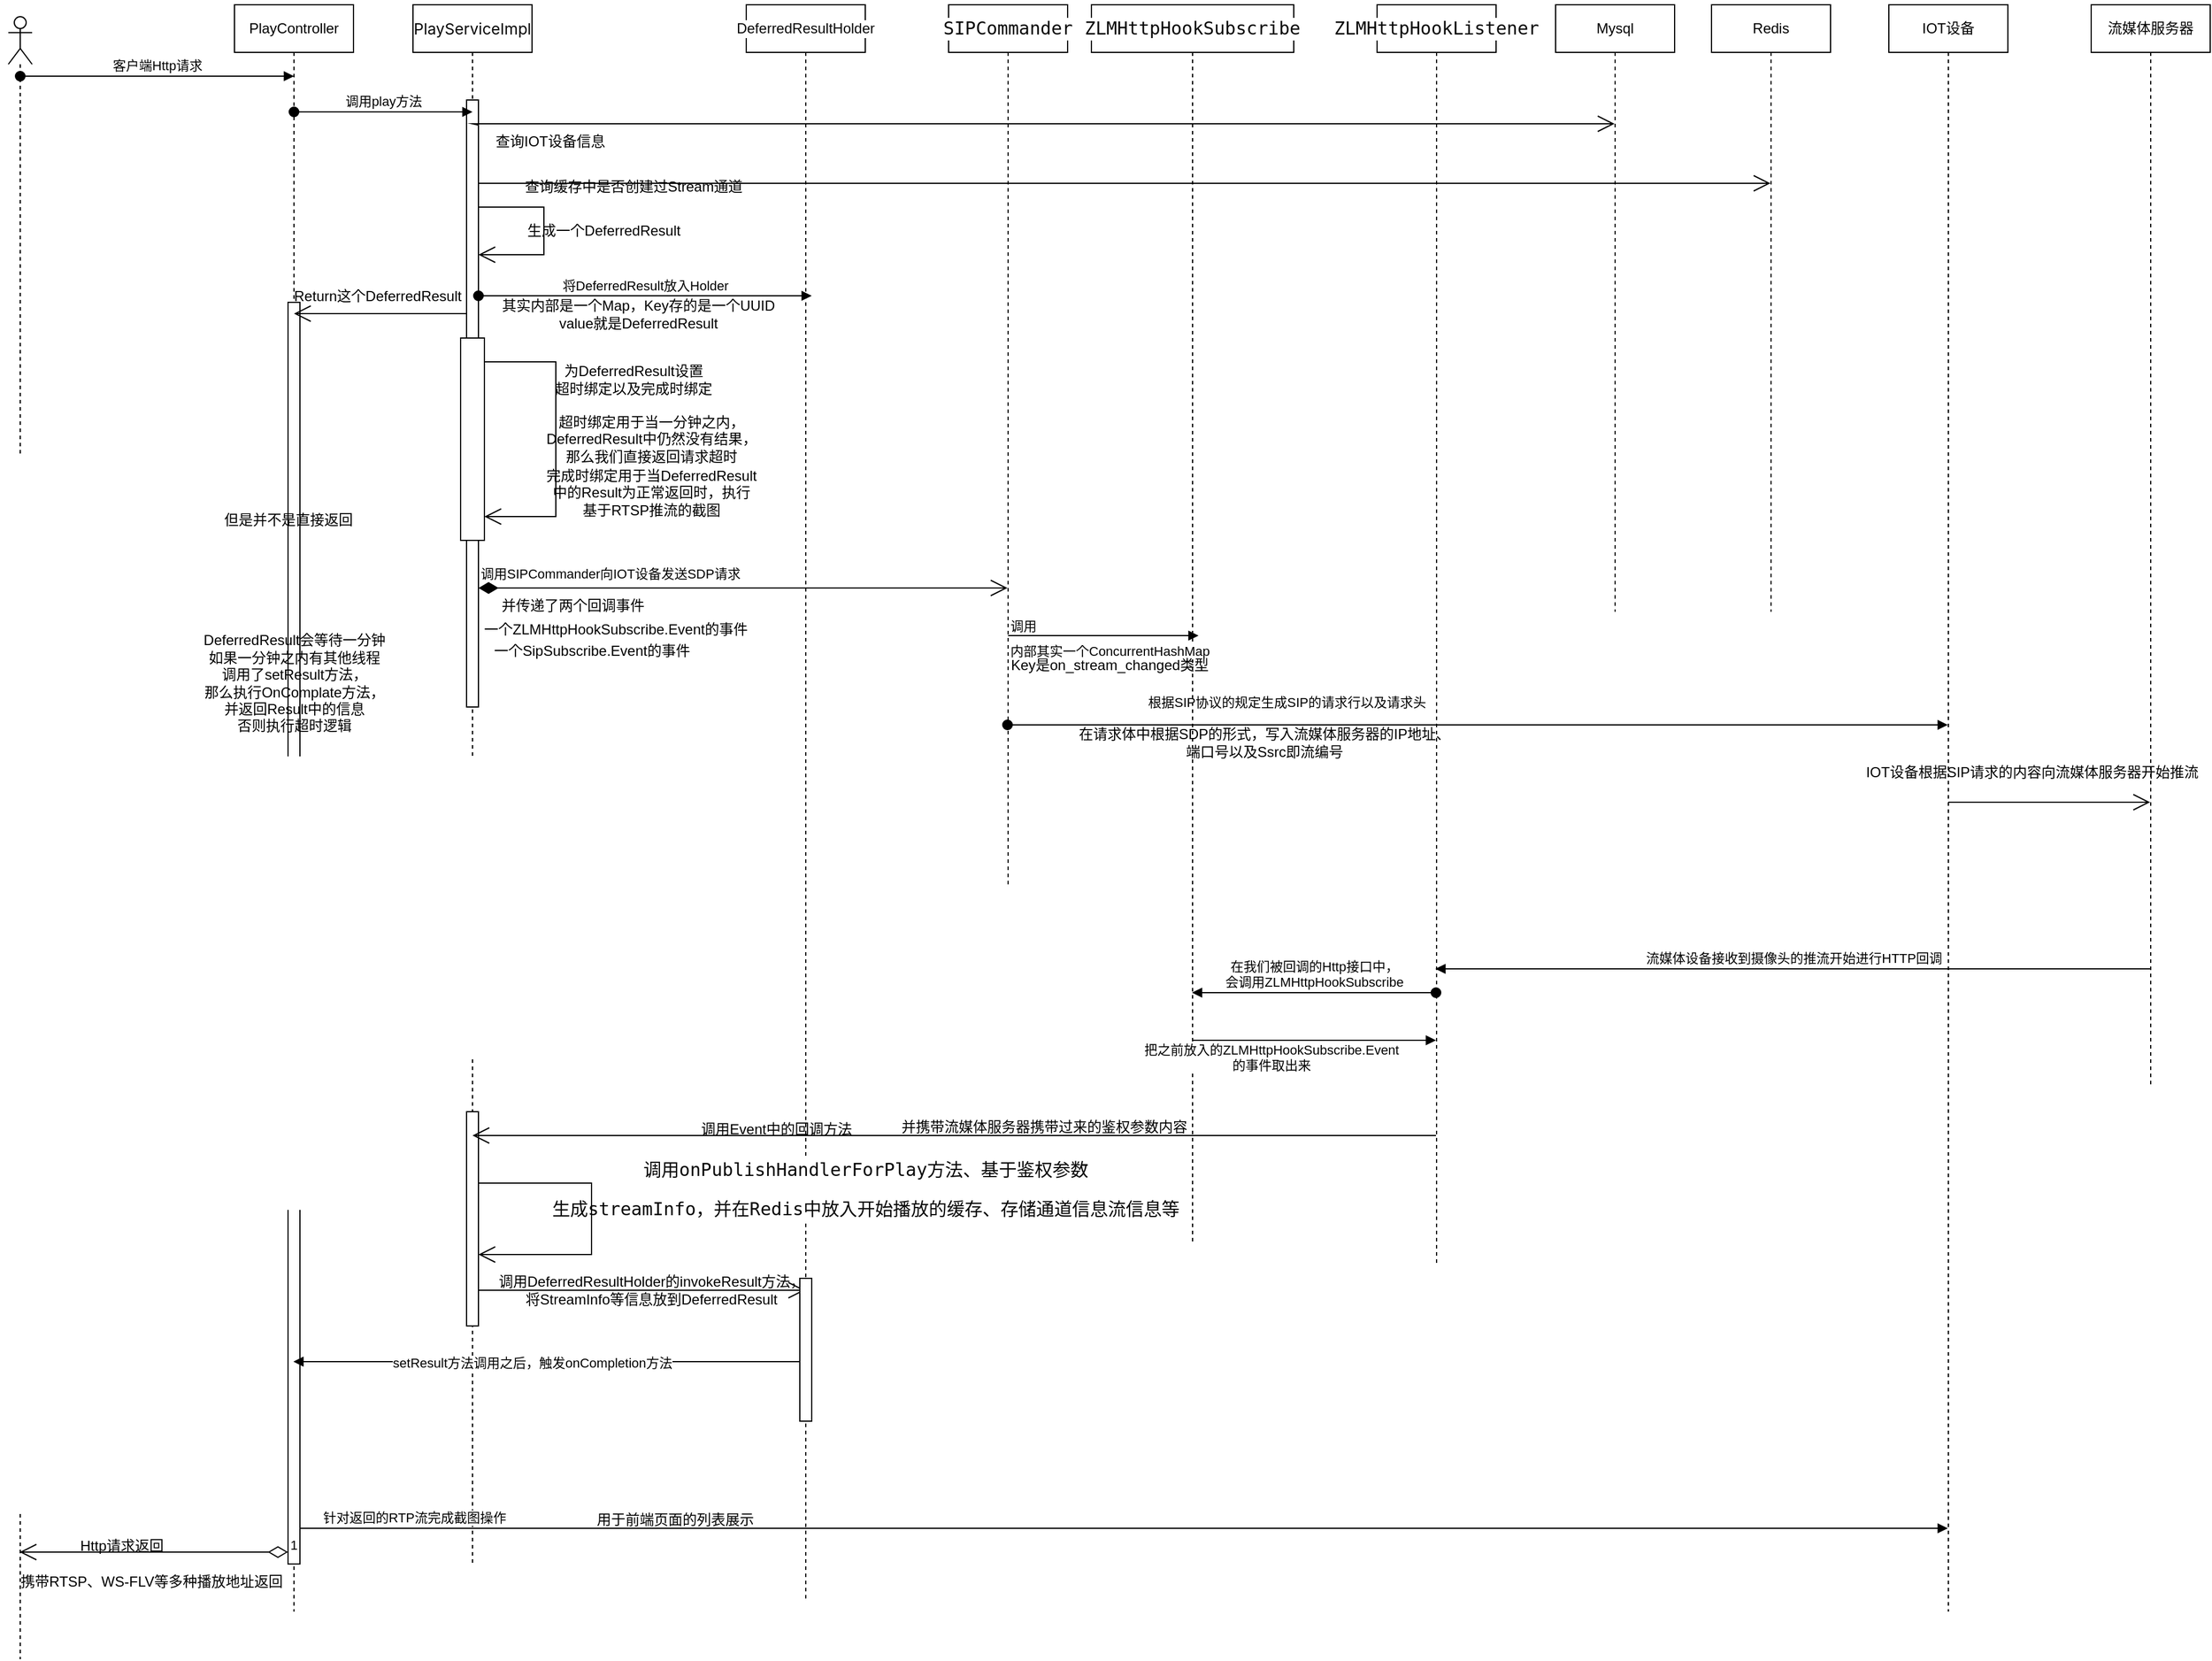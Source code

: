 <mxfile version="23.1.0" type="github">
  <diagram name="第 1 页" id="tmRrwLIW6BtaQIeTCq7Z">
    <mxGraphModel dx="2261" dy="786" grid="1" gridSize="10" guides="1" tooltips="1" connect="1" arrows="1" fold="1" page="1" pageScale="1" pageWidth="827" pageHeight="1169" math="0" shadow="0">
      <root>
        <mxCell id="0" />
        <mxCell id="1" parent="0" />
        <mxCell id="6ezRHixvFWw8Gi5DJeS2-1" value="PlayController" style="shape=umlLifeline;perimeter=lifelinePerimeter;whiteSpace=wrap;html=1;container=1;dropTarget=0;collapsible=0;recursiveResize=0;outlineConnect=0;portConstraint=eastwest;newEdgeStyle={&quot;curved&quot;:0,&quot;rounded&quot;:0};" vertex="1" parent="1">
          <mxGeometry x="-50" y="70" width="100" height="1350" as="geometry" />
        </mxCell>
        <mxCell id="6ezRHixvFWw8Gi5DJeS2-59" value="" style="html=1;points=[[0,0,0,0,5],[0,1,0,0,-5],[1,0,0,0,5],[1,1,0,0,-5]];perimeter=orthogonalPerimeter;outlineConnect=0;targetShapes=umlLifeline;portConstraint=eastwest;newEdgeStyle={&quot;curved&quot;:0,&quot;rounded&quot;:0};" vertex="1" parent="6ezRHixvFWw8Gi5DJeS2-1">
          <mxGeometry x="45" y="250" width="10" height="1060" as="geometry" />
        </mxCell>
        <mxCell id="6ezRHixvFWw8Gi5DJeS2-2" value="&lt;div style=&quot;background-color:#ffffff;color:#080808&quot;&gt;&lt;pre style=&quot;font-family:&#39;Inter&#39;;font-size:9.8pt;&quot;&gt;PlayServiceImpl&lt;/pre&gt;&lt;/div&gt;" style="shape=umlLifeline;perimeter=lifelinePerimeter;whiteSpace=wrap;html=1;container=1;dropTarget=0;collapsible=0;recursiveResize=0;outlineConnect=0;portConstraint=eastwest;newEdgeStyle={&quot;curved&quot;:0,&quot;rounded&quot;:0};" vertex="1" parent="1">
          <mxGeometry x="100" y="70" width="100" height="1310" as="geometry" />
        </mxCell>
        <mxCell id="6ezRHixvFWw8Gi5DJeS2-5" value="" style="html=1;points=[[0,0,0,0,5],[0,1,0,0,-5],[1,0,0,0,5],[1,1,0,0,-5]];perimeter=orthogonalPerimeter;outlineConnect=0;targetShapes=umlLifeline;portConstraint=eastwest;newEdgeStyle={&quot;curved&quot;:0,&quot;rounded&quot;:0};" vertex="1" parent="6ezRHixvFWw8Gi5DJeS2-2">
          <mxGeometry x="45" y="80" width="10" height="510" as="geometry" />
        </mxCell>
        <mxCell id="6ezRHixvFWw8Gi5DJeS2-15" value="" style="endArrow=open;endFill=1;endSize=12;html=1;rounded=0;" edge="1" parent="6ezRHixvFWw8Gi5DJeS2-2" source="6ezRHixvFWw8Gi5DJeS2-5">
          <mxGeometry width="160" relative="1" as="geometry">
            <mxPoint x="55" y="190" as="sourcePoint" />
            <mxPoint x="55" y="210" as="targetPoint" />
            <Array as="points">
              <mxPoint x="110" y="170" />
              <mxPoint x="110" y="210" />
            </Array>
          </mxGeometry>
        </mxCell>
        <mxCell id="6ezRHixvFWw8Gi5DJeS2-18" value="" style="html=1;points=[[0,0,0,0,5],[0,1,0,0,-5],[1,0,0,0,5],[1,1,0,0,-5]];perimeter=orthogonalPerimeter;outlineConnect=0;targetShapes=umlLifeline;portConstraint=eastwest;newEdgeStyle={&quot;curved&quot;:0,&quot;rounded&quot;:0};" vertex="1" parent="6ezRHixvFWw8Gi5DJeS2-2">
          <mxGeometry x="40" y="280" width="20" height="170" as="geometry" />
        </mxCell>
        <mxCell id="6ezRHixvFWw8Gi5DJeS2-19" value="" style="endArrow=open;endFill=1;endSize=12;html=1;rounded=0;" edge="1" parent="6ezRHixvFWw8Gi5DJeS2-2" source="6ezRHixvFWw8Gi5DJeS2-18" target="6ezRHixvFWw8Gi5DJeS2-18">
          <mxGeometry width="160" relative="1" as="geometry">
            <mxPoint x="230" y="340" as="sourcePoint" />
            <mxPoint x="390" y="340" as="targetPoint" />
            <Array as="points">
              <mxPoint x="120" y="300" />
            </Array>
          </mxGeometry>
        </mxCell>
        <mxCell id="6ezRHixvFWw8Gi5DJeS2-49" value="" style="html=1;points=[[0,0,0,0,5],[0,1,0,0,-5],[1,0,0,0,5],[1,1,0,0,-5]];perimeter=orthogonalPerimeter;outlineConnect=0;targetShapes=umlLifeline;portConstraint=eastwest;newEdgeStyle={&quot;curved&quot;:0,&quot;rounded&quot;:0};" vertex="1" parent="6ezRHixvFWw8Gi5DJeS2-2">
          <mxGeometry x="45" y="930" width="10" height="180" as="geometry" />
        </mxCell>
        <mxCell id="6ezRHixvFWw8Gi5DJeS2-3" value="调用play方法" style="html=1;verticalAlign=bottom;startArrow=oval;startFill=1;endArrow=block;startSize=8;curved=0;rounded=0;" edge="1" parent="1">
          <mxGeometry width="60" relative="1" as="geometry">
            <mxPoint y="160" as="sourcePoint" />
            <mxPoint x="150" y="160" as="targetPoint" />
          </mxGeometry>
        </mxCell>
        <mxCell id="6ezRHixvFWw8Gi5DJeS2-4" value="Mysql" style="shape=umlLifeline;perimeter=lifelinePerimeter;whiteSpace=wrap;html=1;container=1;dropTarget=0;collapsible=0;recursiveResize=0;outlineConnect=0;portConstraint=eastwest;newEdgeStyle={&quot;curved&quot;:0,&quot;rounded&quot;:0};" vertex="1" parent="1">
          <mxGeometry x="1060" y="70" width="100" height="510" as="geometry" />
        </mxCell>
        <mxCell id="6ezRHixvFWw8Gi5DJeS2-6" value="" style="endArrow=open;endFill=1;endSize=12;html=1;rounded=0;" edge="1" parent="1" source="6ezRHixvFWw8Gi5DJeS2-7" target="6ezRHixvFWw8Gi5DJeS2-4">
          <mxGeometry width="160" relative="1" as="geometry">
            <mxPoint x="155" y="170" as="sourcePoint" />
            <mxPoint x="250" y="170" as="targetPoint" />
            <Array as="points">
              <mxPoint x="150" y="170" />
              <mxPoint x="220" y="170" />
              <mxPoint x="270" y="170" />
            </Array>
          </mxGeometry>
        </mxCell>
        <mxCell id="6ezRHixvFWw8Gi5DJeS2-8" value="" style="endArrow=open;endFill=1;endSize=12;html=1;rounded=0;" edge="1" parent="1" target="6ezRHixvFWw8Gi5DJeS2-7">
          <mxGeometry width="160" relative="1" as="geometry">
            <mxPoint x="155" y="170" as="sourcePoint" />
            <mxPoint x="310" y="170" as="targetPoint" />
            <Array as="points" />
          </mxGeometry>
        </mxCell>
        <mxCell id="6ezRHixvFWw8Gi5DJeS2-7" value="查询IOT设备信息" style="text;html=1;align=center;verticalAlign=middle;resizable=0;points=[];autosize=1;strokeColor=none;fillColor=none;" vertex="1" parent="1">
          <mxGeometry x="155" y="170" width="120" height="30" as="geometry" />
        </mxCell>
        <mxCell id="6ezRHixvFWw8Gi5DJeS2-9" value="Redis" style="shape=umlLifeline;perimeter=lifelinePerimeter;whiteSpace=wrap;html=1;container=1;dropTarget=0;collapsible=0;recursiveResize=0;outlineConnect=0;portConstraint=eastwest;newEdgeStyle={&quot;curved&quot;:0,&quot;rounded&quot;:0};" vertex="1" parent="1">
          <mxGeometry x="1191" y="70" width="100" height="510" as="geometry" />
        </mxCell>
        <mxCell id="6ezRHixvFWw8Gi5DJeS2-10" value="" style="endArrow=open;endFill=1;endSize=12;html=1;rounded=0;" edge="1" parent="1" target="6ezRHixvFWw8Gi5DJeS2-9">
          <mxGeometry width="160" relative="1" as="geometry">
            <mxPoint x="155" y="220" as="sourcePoint" />
            <mxPoint x="449.5" y="220" as="targetPoint" />
            <Array as="points">
              <mxPoint x="270" y="220" />
            </Array>
          </mxGeometry>
        </mxCell>
        <mxCell id="6ezRHixvFWw8Gi5DJeS2-11" value="查询缓存中是否创建过Stream通道" style="text;html=1;align=center;verticalAlign=middle;resizable=0;points=[];autosize=1;strokeColor=none;fillColor=none;" vertex="1" parent="1">
          <mxGeometry x="180" y="208" width="210" height="30" as="geometry" />
        </mxCell>
        <mxCell id="6ezRHixvFWw8Gi5DJeS2-13" value="&lt;div style=&quot;background-color:#ffffff;color:#080808&quot;&gt;&lt;pre style=&quot;&quot;&gt;&lt;font style=&quot;font-size: 12px;&quot; face=&quot;Helvetica&quot;&gt;DeferredResultHolder&lt;/font&gt;&lt;/pre&gt;&lt;/div&gt;" style="shape=umlLifeline;perimeter=lifelinePerimeter;whiteSpace=wrap;html=1;container=1;dropTarget=0;collapsible=0;recursiveResize=0;outlineConnect=0;portConstraint=eastwest;newEdgeStyle={&quot;curved&quot;:0,&quot;rounded&quot;:0};" vertex="1" parent="1">
          <mxGeometry x="380" y="70" width="100" height="1340" as="geometry" />
        </mxCell>
        <mxCell id="6ezRHixvFWw8Gi5DJeS2-14" value="将DeferredResult放入Holder" style="html=1;verticalAlign=bottom;startArrow=oval;startFill=1;endArrow=block;startSize=8;curved=0;rounded=0;" edge="1" parent="1">
          <mxGeometry width="60" relative="1" as="geometry">
            <mxPoint x="155" y="314.5" as="sourcePoint" />
            <mxPoint x="435" y="314.5" as="targetPoint" />
            <Array as="points" />
          </mxGeometry>
        </mxCell>
        <mxCell id="6ezRHixvFWw8Gi5DJeS2-16" value="生成一个DeferredResult&lt;br&gt;" style="text;html=1;align=center;verticalAlign=middle;resizable=0;points=[];autosize=1;strokeColor=none;fillColor=none;" vertex="1" parent="1">
          <mxGeometry x="185" y="245" width="150" height="30" as="geometry" />
        </mxCell>
        <mxCell id="6ezRHixvFWw8Gi5DJeS2-17" value="其实内部是一个Map，Key存的是一个UUID &lt;br&gt;value就是DeferredResult" style="text;html=1;align=center;verticalAlign=middle;resizable=0;points=[];autosize=1;strokeColor=none;fillColor=none;" vertex="1" parent="1">
          <mxGeometry x="164" y="310" width="250" height="40" as="geometry" />
        </mxCell>
        <mxCell id="6ezRHixvFWw8Gi5DJeS2-20" value="为DeferredResult设置&lt;br style=&quot;border-color: var(--border-color);&quot;&gt;超时绑定以及完成时绑定" style="text;html=1;align=center;verticalAlign=middle;resizable=0;points=[];autosize=1;strokeColor=none;fillColor=none;" vertex="1" parent="1">
          <mxGeometry x="205" y="365" width="160" height="40" as="geometry" />
        </mxCell>
        <mxCell id="6ezRHixvFWw8Gi5DJeS2-22" value="超时绑定用于当一分钟之内，&lt;br&gt;DeferredResult中仍然没有结果，&lt;br&gt;那么我们直接返回请求超时" style="text;html=1;align=center;verticalAlign=middle;resizable=0;points=[];autosize=1;strokeColor=none;fillColor=none;" vertex="1" parent="1">
          <mxGeometry x="200" y="405" width="200" height="60" as="geometry" />
        </mxCell>
        <mxCell id="6ezRHixvFWw8Gi5DJeS2-23" value="完成时绑定用于当DeferredResult&lt;br&gt;中的Result为正常返回时，执行&lt;br&gt;基于RTSP推流的截图" style="text;html=1;align=center;verticalAlign=middle;resizable=0;points=[];autosize=1;strokeColor=none;fillColor=none;" vertex="1" parent="1">
          <mxGeometry x="200" y="450" width="200" height="60" as="geometry" />
        </mxCell>
        <mxCell id="6ezRHixvFWw8Gi5DJeS2-25" value="&lt;div style=&quot;background-color:#ffffff;color:#080808&quot;&gt;&lt;pre style=&quot;font-family:&#39;JetBrains Mono&#39;,monospace;font-size:11.3pt;&quot;&gt;SIPCommander&lt;/pre&gt;&lt;/div&gt;" style="shape=umlLifeline;perimeter=lifelinePerimeter;whiteSpace=wrap;html=1;container=1;dropTarget=0;collapsible=0;recursiveResize=0;outlineConnect=0;portConstraint=eastwest;newEdgeStyle={&quot;curved&quot;:0,&quot;rounded&quot;:0};" vertex="1" parent="1">
          <mxGeometry x="550" y="70" width="100" height="740" as="geometry" />
        </mxCell>
        <mxCell id="6ezRHixvFWw8Gi5DJeS2-26" value="调用SIPCommander向IOT设备发送SDP请求" style="endArrow=open;html=1;endSize=12;startArrow=diamondThin;startSize=14;startFill=1;edgeStyle=orthogonalEdgeStyle;align=left;verticalAlign=bottom;rounded=0;" edge="1" parent="1" source="6ezRHixvFWw8Gi5DJeS2-5" target="6ezRHixvFWw8Gi5DJeS2-25">
          <mxGeometry x="-1" y="3" relative="1" as="geometry">
            <mxPoint x="330" y="390" as="sourcePoint" />
            <mxPoint x="490" y="390" as="targetPoint" />
            <Array as="points">
              <mxPoint x="470" y="560" />
              <mxPoint x="470" y="560" />
            </Array>
          </mxGeometry>
        </mxCell>
        <mxCell id="6ezRHixvFWw8Gi5DJeS2-27" value="IOT设备" style="shape=umlLifeline;perimeter=lifelinePerimeter;whiteSpace=wrap;html=1;container=1;dropTarget=0;collapsible=0;recursiveResize=0;outlineConnect=0;portConstraint=eastwest;newEdgeStyle={&quot;curved&quot;:0,&quot;rounded&quot;:0};" vertex="1" parent="1">
          <mxGeometry x="1340" y="70" width="100" height="1350" as="geometry" />
        </mxCell>
        <mxCell id="6ezRHixvFWw8Gi5DJeS2-28" value="根据SIP协议的规定生成SIP的请求行以及请求头" style="html=1;verticalAlign=bottom;startArrow=oval;startFill=1;endArrow=block;startSize=8;curved=0;rounded=0;" edge="1" parent="1" target="6ezRHixvFWw8Gi5DJeS2-27">
          <mxGeometry x="-0.407" y="10" width="60" relative="1" as="geometry">
            <mxPoint x="599.5" y="675" as="sourcePoint" />
            <mxPoint x="1209.5" y="675" as="targetPoint" />
            <mxPoint as="offset" />
          </mxGeometry>
        </mxCell>
        <mxCell id="6ezRHixvFWw8Gi5DJeS2-30" value="在请求体中根据SDP的形式，写入流媒体服务器的IP地址、&lt;br&gt;端口号以及Ssrc即流编号&lt;div style=&quot;font-size: medium; text-align: start;&quot; data-hash=&quot;d9100ed9ce46d7371fa2b8870e2a03c1&quot; data-version=&quot;3.0.0&quot;&gt;&lt;/div&gt;" style="text;html=1;align=center;verticalAlign=middle;resizable=0;points=[];autosize=1;strokeColor=none;fillColor=none;" vertex="1" parent="1">
          <mxGeometry x="645" y="670" width="340" height="40" as="geometry" />
        </mxCell>
        <mxCell id="6ezRHixvFWw8Gi5DJeS2-32" value="&lt;div style=&quot;background-color:#ffffff;color:#080808&quot;&gt;&lt;pre style=&quot;font-family:&#39;JetBrains Mono&#39;,monospace;font-size:11.3pt;&quot;&gt;ZLMHttpHookSubscribe&lt;/pre&gt;&lt;/div&gt;" style="shape=umlLifeline;perimeter=lifelinePerimeter;whiteSpace=wrap;html=1;container=1;dropTarget=0;collapsible=0;recursiveResize=0;outlineConnect=0;portConstraint=eastwest;newEdgeStyle={&quot;curved&quot;:0,&quot;rounded&quot;:0};" vertex="1" parent="1">
          <mxGeometry x="670" y="70" width="170" height="1040" as="geometry" />
        </mxCell>
        <mxCell id="6ezRHixvFWw8Gi5DJeS2-33" value="内部其实一个ConcurrentHashMap" style="endArrow=block;endFill=1;html=1;edgeStyle=orthogonalEdgeStyle;align=left;verticalAlign=top;rounded=0;" edge="1" parent="1">
          <mxGeometry x="-1" relative="1" as="geometry">
            <mxPoint x="600" y="600" as="sourcePoint" />
            <mxPoint x="760" y="600" as="targetPoint" />
          </mxGeometry>
        </mxCell>
        <mxCell id="6ezRHixvFWw8Gi5DJeS2-34" value="调用" style="edgeLabel;resizable=0;html=1;align=left;verticalAlign=bottom;" connectable="0" vertex="1" parent="6ezRHixvFWw8Gi5DJeS2-33">
          <mxGeometry x="-1" relative="1" as="geometry" />
        </mxCell>
        <mxCell id="6ezRHixvFWw8Gi5DJeS2-35" value="并传递了两个回调事件" style="text;html=1;align=center;verticalAlign=middle;resizable=0;points=[];autosize=1;strokeColor=none;fillColor=none;" vertex="1" parent="1">
          <mxGeometry x="164" y="560" width="140" height="30" as="geometry" />
        </mxCell>
        <mxCell id="6ezRHixvFWw8Gi5DJeS2-36" value="一个ZLMHttpHookSubscribe.Event的事件" style="text;html=1;align=center;verticalAlign=middle;resizable=0;points=[];autosize=1;strokeColor=none;fillColor=none;" vertex="1" parent="1">
          <mxGeometry x="150" y="580" width="240" height="30" as="geometry" />
        </mxCell>
        <mxCell id="6ezRHixvFWw8Gi5DJeS2-37" value="一个SipSubscribe.Event的事件" style="text;html=1;align=center;verticalAlign=middle;resizable=0;points=[];autosize=1;strokeColor=none;fillColor=none;" vertex="1" parent="1">
          <mxGeometry x="155" y="598" width="190" height="30" as="geometry" />
        </mxCell>
        <mxCell id="6ezRHixvFWw8Gi5DJeS2-38" value="Key是on_stream_changed类型" style="text;html=1;align=center;verticalAlign=middle;resizable=0;points=[];autosize=1;strokeColor=none;fillColor=none;" vertex="1" parent="1">
          <mxGeometry x="590" y="610" width="190" height="30" as="geometry" />
        </mxCell>
        <mxCell id="6ezRHixvFWw8Gi5DJeS2-39" value="流媒体服务器" style="shape=umlLifeline;perimeter=lifelinePerimeter;whiteSpace=wrap;html=1;container=1;dropTarget=0;collapsible=0;recursiveResize=0;outlineConnect=0;portConstraint=eastwest;newEdgeStyle={&quot;curved&quot;:0,&quot;rounded&quot;:0};" vertex="1" parent="1">
          <mxGeometry x="1510" y="70" width="100" height="910" as="geometry" />
        </mxCell>
        <mxCell id="6ezRHixvFWw8Gi5DJeS2-40" value="" style="endArrow=open;endFill=1;endSize=12;html=1;rounded=0;" edge="1" parent="1" target="6ezRHixvFWw8Gi5DJeS2-39">
          <mxGeometry width="160" relative="1" as="geometry">
            <mxPoint x="1390" y="740" as="sourcePoint" />
            <mxPoint x="1379.5" y="740" as="targetPoint" />
          </mxGeometry>
        </mxCell>
        <mxCell id="6ezRHixvFWw8Gi5DJeS2-41" value="IOT设备根据SIP请求的内容向流媒体服务器开始推流" style="text;html=1;align=center;verticalAlign=middle;resizable=0;points=[];autosize=1;strokeColor=none;fillColor=none;" vertex="1" parent="1">
          <mxGeometry x="1310" y="700" width="300" height="30" as="geometry" />
        </mxCell>
        <mxCell id="6ezRHixvFWw8Gi5DJeS2-42" value="流媒体设备接收到摄像头的推流开始进行HTTP回调" style="html=1;verticalAlign=bottom;endArrow=block;curved=0;rounded=0;entryX=0.49;entryY=0.825;entryDx=0;entryDy=0;entryPerimeter=0;" edge="1" parent="1">
          <mxGeometry x="-0.001" width="80" relative="1" as="geometry">
            <mxPoint x="1559.5" y="880" as="sourcePoint" />
            <mxPoint x="959" y="880" as="targetPoint" />
            <mxPoint as="offset" />
          </mxGeometry>
        </mxCell>
        <mxCell id="6ezRHixvFWw8Gi5DJeS2-43" value="&lt;div style=&quot;background-color:#ffffff;color:#080808&quot;&gt;&lt;pre style=&quot;font-family:&#39;JetBrains Mono&#39;,monospace;font-size:11.3pt;&quot;&gt;ZLMHttpHookListener&lt;/pre&gt;&lt;/div&gt;" style="shape=umlLifeline;perimeter=lifelinePerimeter;whiteSpace=wrap;html=1;container=1;dropTarget=0;collapsible=0;recursiveResize=0;outlineConnect=0;portConstraint=eastwest;newEdgeStyle={&quot;curved&quot;:0,&quot;rounded&quot;:0};" vertex="1" parent="1">
          <mxGeometry x="910" y="70" width="100" height="1060" as="geometry" />
        </mxCell>
        <mxCell id="6ezRHixvFWw8Gi5DJeS2-44" value="在我们被回调的Http接口中，&lt;br&gt;会调用ZLMHttpHookSubscribe" style="html=1;verticalAlign=bottom;startArrow=oval;startFill=1;endArrow=block;startSize=8;curved=0;rounded=0;" edge="1" parent="1">
          <mxGeometry width="60" relative="1" as="geometry">
            <mxPoint x="959.5" y="900" as="sourcePoint" />
            <mxPoint x="754.5" y="900" as="targetPoint" />
          </mxGeometry>
        </mxCell>
        <mxCell id="6ezRHixvFWw8Gi5DJeS2-45" value="把之前放入的ZLMHttpHookSubscribe.Event&lt;br&gt;的事件取出来" style="html=1;verticalAlign=bottom;endArrow=block;curved=0;rounded=0;" edge="1" parent="1">
          <mxGeometry x="-0.361" y="-30" width="80" relative="1" as="geometry">
            <mxPoint x="754.5" y="940" as="sourcePoint" />
            <mxPoint x="959.5" y="940" as="targetPoint" />
            <mxPoint x="1" as="offset" />
          </mxGeometry>
        </mxCell>
        <mxCell id="6ezRHixvFWw8Gi5DJeS2-47" value="" style="endArrow=open;endFill=1;endSize=12;html=1;rounded=0;" edge="1" parent="1" source="6ezRHixvFWw8Gi5DJeS2-43" target="6ezRHixvFWw8Gi5DJeS2-2">
          <mxGeometry width="160" relative="1" as="geometry">
            <mxPoint x="949.5" y="1020" as="sourcePoint" />
            <mxPoint x="540" y="1020" as="targetPoint" />
            <Array as="points">
              <mxPoint x="530" y="1020" />
            </Array>
          </mxGeometry>
        </mxCell>
        <mxCell id="6ezRHixvFWw8Gi5DJeS2-48" value="调用Event中的回调方法" style="text;html=1;align=center;verticalAlign=middle;resizable=0;points=[];autosize=1;strokeColor=none;fillColor=none;" vertex="1" parent="1">
          <mxGeometry x="330" y="1000" width="150" height="30" as="geometry" />
        </mxCell>
        <mxCell id="6ezRHixvFWw8Gi5DJeS2-52" value="&lt;div style=&quot;background-color:#ffffff;color:#080808&quot;&gt;&lt;pre style=&quot;font-family:&#39;JetBrains Mono&#39;,monospace;font-size:11.3pt;&quot;&gt;调用onPublishHandlerForPlay方法、基于鉴权参数&lt;/pre&gt;&lt;pre style=&quot;font-family:&#39;JetBrains Mono&#39;,monospace;font-size:11.3pt;&quot;&gt;生成streamInfo，并在Redis中放入开始播放的缓存、存储通道信息流信息等&lt;/pre&gt;&lt;/div&gt;" style="text;html=1;align=center;verticalAlign=middle;resizable=0;points=[];autosize=1;strokeColor=none;fillColor=none;" vertex="1" parent="1">
          <mxGeometry x="205" y="1020" width="550" height="90" as="geometry" />
        </mxCell>
        <mxCell id="6ezRHixvFWw8Gi5DJeS2-53" value="并携带流媒体服务器携带过来的鉴权参数内容" style="text;html=1;align=center;verticalAlign=middle;resizable=0;points=[];autosize=1;strokeColor=none;fillColor=none;" vertex="1" parent="1">
          <mxGeometry x="500" y="998" width="260" height="30" as="geometry" />
        </mxCell>
        <mxCell id="6ezRHixvFWw8Gi5DJeS2-51" value="" style="endArrow=open;endFill=1;endSize=12;html=1;rounded=0;" edge="1" parent="1" source="6ezRHixvFWw8Gi5DJeS2-49">
          <mxGeometry width="160" relative="1" as="geometry">
            <mxPoint x="155" y="1100" as="sourcePoint" />
            <mxPoint x="155" y="1120" as="targetPoint" />
            <Array as="points">
              <mxPoint x="250" y="1060" />
              <mxPoint x="250" y="1120" />
            </Array>
          </mxGeometry>
        </mxCell>
        <mxCell id="6ezRHixvFWw8Gi5DJeS2-55" value="" style="endArrow=open;endFill=1;endSize=12;html=1;rounded=0;" edge="1" parent="1" source="6ezRHixvFWw8Gi5DJeS2-49" target="6ezRHixvFWw8Gi5DJeS2-13">
          <mxGeometry width="160" relative="1" as="geometry">
            <mxPoint x="410" y="1300" as="sourcePoint" />
            <mxPoint x="570" y="1300" as="targetPoint" />
            <Array as="points">
              <mxPoint x="290" y="1150" />
            </Array>
          </mxGeometry>
        </mxCell>
        <mxCell id="6ezRHixvFWw8Gi5DJeS2-56" value="调用DeferredResultHolder的invokeResult方法&lt;span style=&quot;background-color: initial;&quot;&gt;，&lt;br&gt;将StreamInfo等信息放到&lt;/span&gt;DeferredResult" style="text;html=1;align=center;verticalAlign=middle;resizable=0;points=[];autosize=1;strokeColor=none;fillColor=none;" vertex="1" parent="1">
          <mxGeometry x="160" y="1130" width="280" height="40" as="geometry" />
        </mxCell>
        <mxCell id="6ezRHixvFWw8Gi5DJeS2-57" value="" style="endArrow=open;endFill=1;endSize=12;html=1;rounded=0;" edge="1" parent="1">
          <mxGeometry width="160" relative="1" as="geometry">
            <mxPoint x="145.5" y="329.5" as="sourcePoint" />
            <mxPoint y="329.5" as="targetPoint" />
          </mxGeometry>
        </mxCell>
        <mxCell id="6ezRHixvFWw8Gi5DJeS2-58" value="Return这个DeferredResult" style="text;html=1;align=center;verticalAlign=middle;resizable=0;points=[];autosize=1;strokeColor=none;fillColor=none;" vertex="1" parent="1">
          <mxGeometry x="-10" y="300" width="160" height="30" as="geometry" />
        </mxCell>
        <mxCell id="6ezRHixvFWw8Gi5DJeS2-60" value="但是并不是直接返回" style="text;html=1;align=center;verticalAlign=middle;resizable=0;points=[];autosize=1;strokeColor=none;fillColor=none;" vertex="1" parent="1">
          <mxGeometry x="-70" y="488" width="130" height="30" as="geometry" />
        </mxCell>
        <mxCell id="6ezRHixvFWw8Gi5DJeS2-61" value="DeferredResult会等待一分钟&lt;br&gt;如果一分钟之内有其他线程&lt;br&gt;调用了setResult方法，&lt;br&gt;那么执行OnComplate方法，&lt;br&gt;并返回Result中的信息&lt;br&gt;否则执行超时逻辑" style="text;html=1;align=center;verticalAlign=middle;resizable=0;points=[];autosize=1;strokeColor=none;fillColor=none;" vertex="1" parent="1">
          <mxGeometry x="-90" y="590" width="180" height="100" as="geometry" />
        </mxCell>
        <mxCell id="6ezRHixvFWw8Gi5DJeS2-62" value="" style="html=1;points=[[0,0,0,0,5],[0,1,0,0,-5],[1,0,0,0,5],[1,1,0,0,-5]];perimeter=orthogonalPerimeter;outlineConnect=0;targetShapes=umlLifeline;portConstraint=eastwest;newEdgeStyle={&quot;curved&quot;:0,&quot;rounded&quot;:0};" vertex="1" parent="1">
          <mxGeometry x="425" y="1140" width="10" height="120" as="geometry" />
        </mxCell>
        <mxCell id="6ezRHixvFWw8Gi5DJeS2-64" value="setResult方法调用之后，触发onCompletion方法" style="html=1;verticalAlign=bottom;endArrow=block;curved=0;rounded=0;" edge="1" parent="1">
          <mxGeometry x="0.058" y="10" width="80" relative="1" as="geometry">
            <mxPoint x="425" y="1210" as="sourcePoint" />
            <mxPoint x="-0.5" y="1210" as="targetPoint" />
            <mxPoint as="offset" />
          </mxGeometry>
        </mxCell>
        <mxCell id="6ezRHixvFWw8Gi5DJeS2-65" value="" style="shape=umlLifeline;perimeter=lifelinePerimeter;whiteSpace=wrap;html=1;container=1;dropTarget=0;collapsible=0;recursiveResize=0;outlineConnect=0;portConstraint=eastwest;newEdgeStyle={&quot;curved&quot;:0,&quot;rounded&quot;:0};participant=umlActor;" vertex="1" parent="1">
          <mxGeometry x="-240" y="80" width="20" height="1380" as="geometry" />
        </mxCell>
        <mxCell id="6ezRHixvFWw8Gi5DJeS2-66" value="客户端Http请求" style="html=1;verticalAlign=bottom;startArrow=oval;startFill=1;endArrow=block;startSize=8;curved=0;rounded=0;" edge="1" parent="1">
          <mxGeometry width="60" relative="1" as="geometry">
            <mxPoint x="-230" y="130" as="sourcePoint" />
            <mxPoint y="130" as="targetPoint" />
          </mxGeometry>
        </mxCell>
        <mxCell id="6ezRHixvFWw8Gi5DJeS2-67" value="1" style="endArrow=open;html=1;endSize=12;startArrow=diamondThin;startSize=14;startFill=0;edgeStyle=orthogonalEdgeStyle;align=left;verticalAlign=bottom;rounded=0;" edge="1" parent="1">
          <mxGeometry x="-1" y="3" relative="1" as="geometry">
            <mxPoint x="-5" y="1370" as="sourcePoint" />
            <mxPoint x="-230.5" y="1370" as="targetPoint" />
            <Array as="points">
              <mxPoint x="-170" y="1370" />
              <mxPoint x="-170" y="1370" />
            </Array>
          </mxGeometry>
        </mxCell>
        <mxCell id="6ezRHixvFWw8Gi5DJeS2-68" value="Http请求返回" style="text;html=1;align=center;verticalAlign=middle;resizable=0;points=[];autosize=1;strokeColor=none;fillColor=none;" vertex="1" parent="1">
          <mxGeometry x="-190" y="1350" width="90" height="30" as="geometry" />
        </mxCell>
        <mxCell id="6ezRHixvFWw8Gi5DJeS2-69" value="携带RTSP、WS-FLV等多种播放地址返回" style="text;html=1;align=center;verticalAlign=middle;resizable=0;points=[];autosize=1;strokeColor=none;fillColor=none;" vertex="1" parent="1">
          <mxGeometry x="-240" y="1380" width="240" height="30" as="geometry" />
        </mxCell>
        <mxCell id="6ezRHixvFWw8Gi5DJeS2-72" value="针对返回的RTP流完成截图操作" style="html=1;verticalAlign=bottom;endArrow=block;curved=0;rounded=0;" edge="1" parent="1" target="6ezRHixvFWw8Gi5DJeS2-27">
          <mxGeometry x="-0.863" width="80" relative="1" as="geometry">
            <mxPoint x="5.5" y="1350" as="sourcePoint" />
            <mxPoint x="1390" y="1340" as="targetPoint" />
            <mxPoint as="offset" />
          </mxGeometry>
        </mxCell>
        <mxCell id="6ezRHixvFWw8Gi5DJeS2-73" value="用于前端页面的列表展示" style="text;html=1;align=center;verticalAlign=middle;resizable=0;points=[];autosize=1;strokeColor=none;fillColor=none;" vertex="1" parent="1">
          <mxGeometry x="240" y="1328" width="160" height="30" as="geometry" />
        </mxCell>
      </root>
    </mxGraphModel>
  </diagram>
</mxfile>
